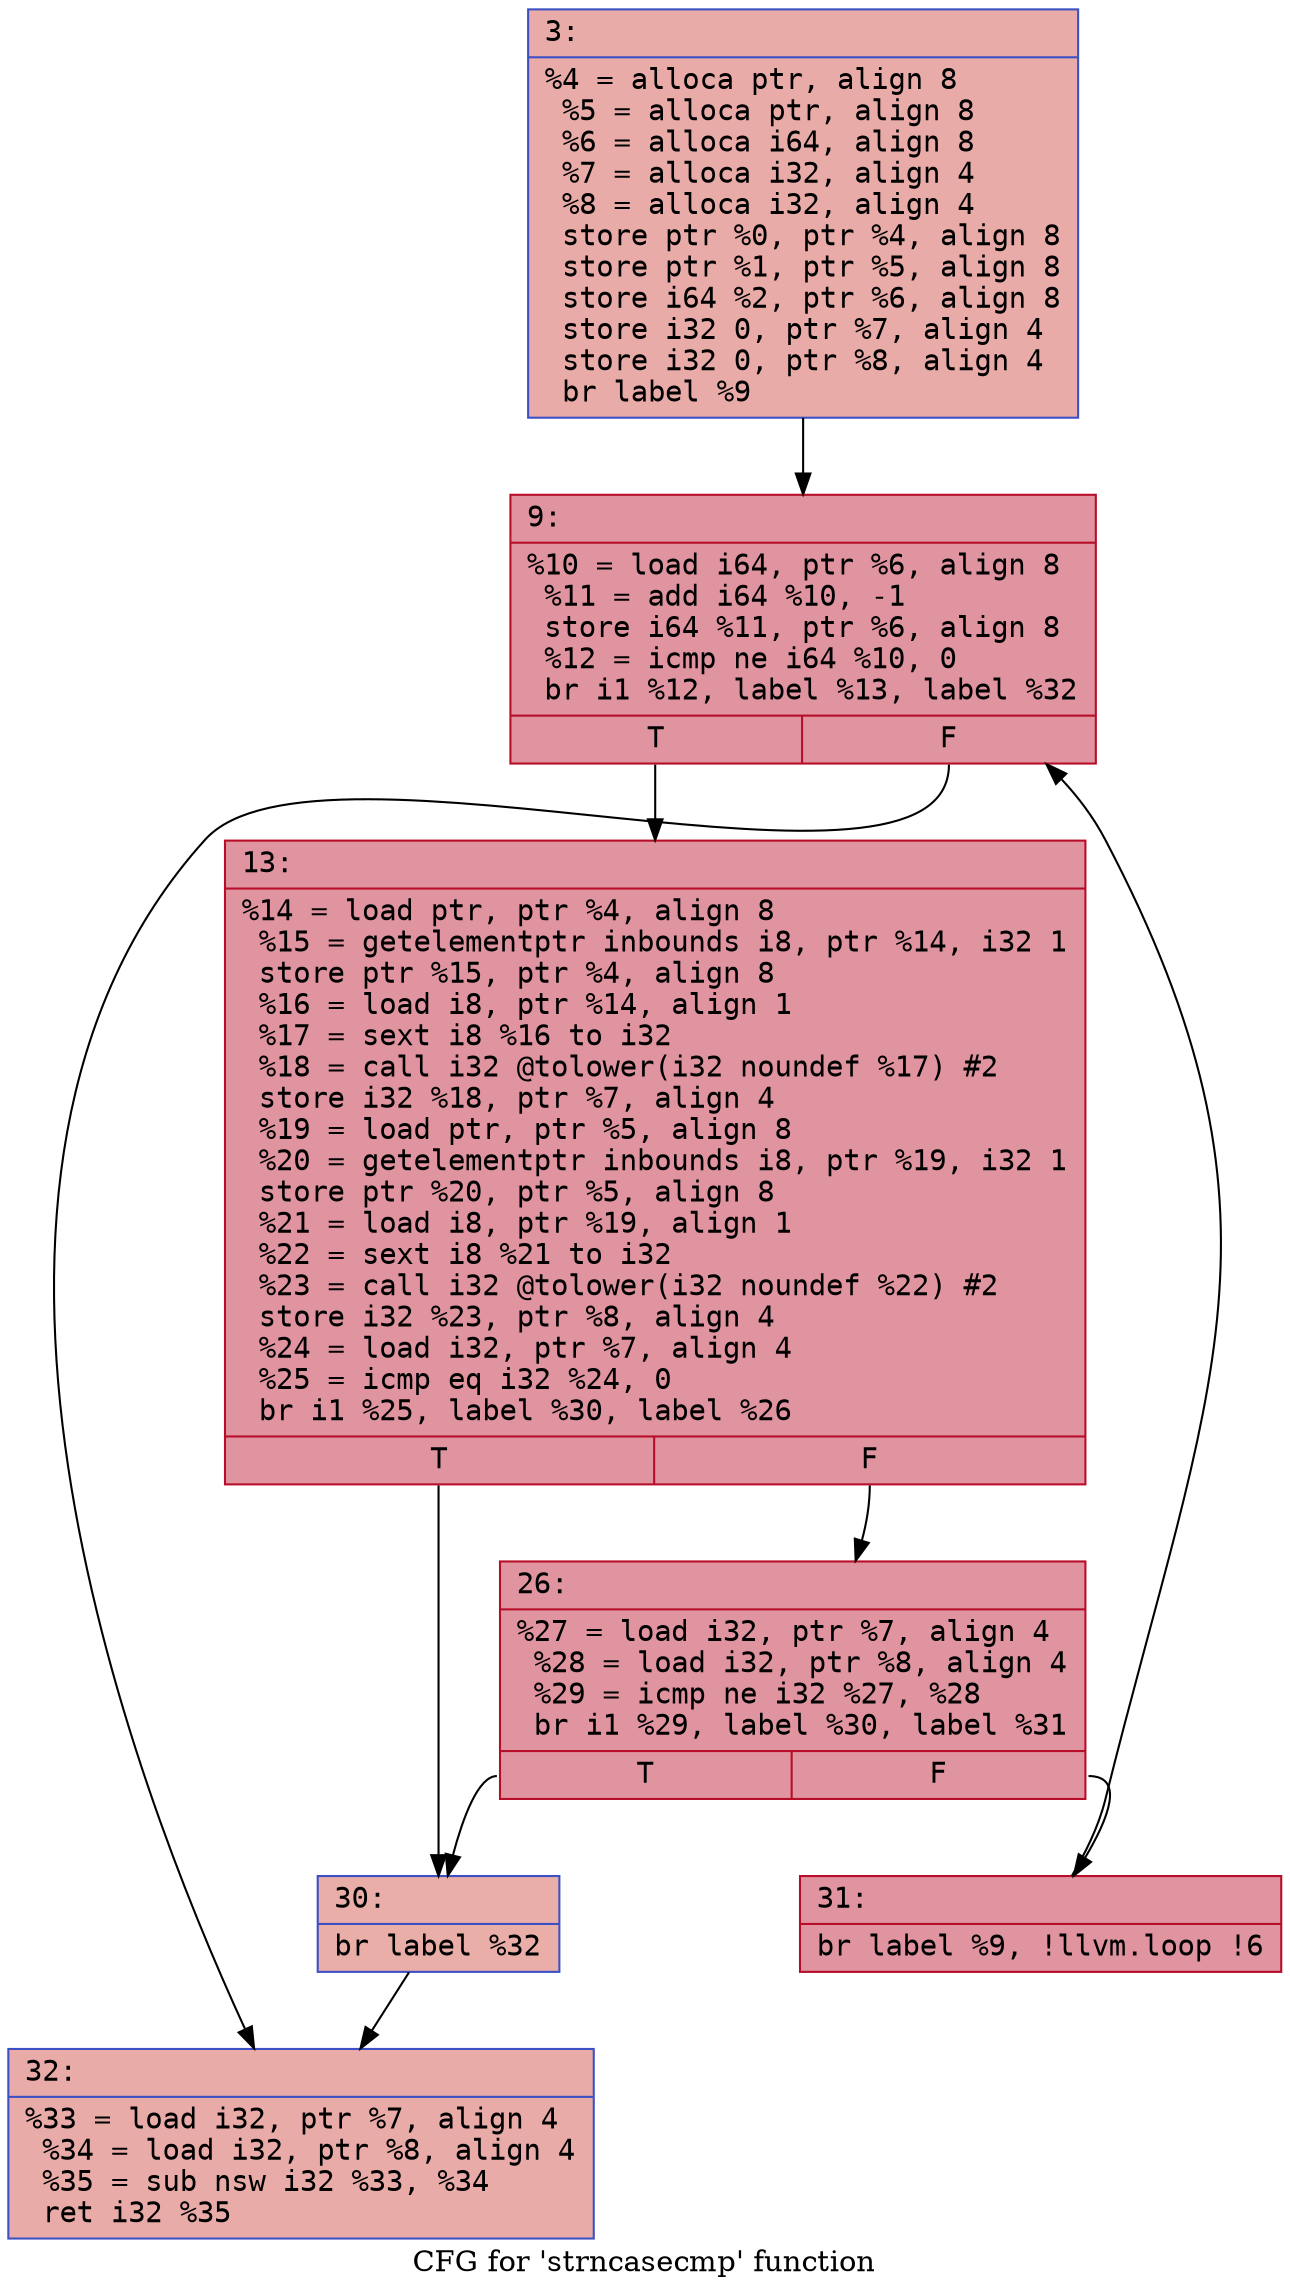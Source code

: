 digraph "CFG for 'strncasecmp' function" {
	label="CFG for 'strncasecmp' function";

	Node0x600001f81ea0 [shape=record,color="#3d50c3ff", style=filled, fillcolor="#cc403a70" fontname="Courier",label="{3:\l|  %4 = alloca ptr, align 8\l  %5 = alloca ptr, align 8\l  %6 = alloca i64, align 8\l  %7 = alloca i32, align 4\l  %8 = alloca i32, align 4\l  store ptr %0, ptr %4, align 8\l  store ptr %1, ptr %5, align 8\l  store i64 %2, ptr %6, align 8\l  store i32 0, ptr %7, align 4\l  store i32 0, ptr %8, align 4\l  br label %9\l}"];
	Node0x600001f81ea0 -> Node0x600001f81f40[tooltip="3 -> 9\nProbability 100.00%" ];
	Node0x600001f81f40 [shape=record,color="#b70d28ff", style=filled, fillcolor="#b70d2870" fontname="Courier",label="{9:\l|  %10 = load i64, ptr %6, align 8\l  %11 = add i64 %10, -1\l  store i64 %11, ptr %6, align 8\l  %12 = icmp ne i64 %10, 0\l  br i1 %12, label %13, label %32\l|{<s0>T|<s1>F}}"];
	Node0x600001f81f40:s0 -> Node0x600001f81f90[tooltip="9 -> 13\nProbability 96.88%" ];
	Node0x600001f81f40:s1 -> Node0x600001f820d0[tooltip="9 -> 32\nProbability 3.12%" ];
	Node0x600001f81f90 [shape=record,color="#b70d28ff", style=filled, fillcolor="#b70d2870" fontname="Courier",label="{13:\l|  %14 = load ptr, ptr %4, align 8\l  %15 = getelementptr inbounds i8, ptr %14, i32 1\l  store ptr %15, ptr %4, align 8\l  %16 = load i8, ptr %14, align 1\l  %17 = sext i8 %16 to i32\l  %18 = call i32 @tolower(i32 noundef %17) #2\l  store i32 %18, ptr %7, align 4\l  %19 = load ptr, ptr %5, align 8\l  %20 = getelementptr inbounds i8, ptr %19, i32 1\l  store ptr %20, ptr %5, align 8\l  %21 = load i8, ptr %19, align 1\l  %22 = sext i8 %21 to i32\l  %23 = call i32 @tolower(i32 noundef %22) #2\l  store i32 %23, ptr %8, align 4\l  %24 = load i32, ptr %7, align 4\l  %25 = icmp eq i32 %24, 0\l  br i1 %25, label %30, label %26\l|{<s0>T|<s1>F}}"];
	Node0x600001f81f90:s0 -> Node0x600001f82030[tooltip="13 -> 30\nProbability 3.12%" ];
	Node0x600001f81f90:s1 -> Node0x600001f81fe0[tooltip="13 -> 26\nProbability 96.88%" ];
	Node0x600001f81fe0 [shape=record,color="#b70d28ff", style=filled, fillcolor="#b70d2870" fontname="Courier",label="{26:\l|  %27 = load i32, ptr %7, align 4\l  %28 = load i32, ptr %8, align 4\l  %29 = icmp ne i32 %27, %28\l  br i1 %29, label %30, label %31\l|{<s0>T|<s1>F}}"];
	Node0x600001f81fe0:s0 -> Node0x600001f82030[tooltip="26 -> 30\nProbability 3.12%" ];
	Node0x600001f81fe0:s1 -> Node0x600001f82080[tooltip="26 -> 31\nProbability 96.88%" ];
	Node0x600001f82030 [shape=record,color="#3d50c3ff", style=filled, fillcolor="#d0473d70" fontname="Courier",label="{30:\l|  br label %32\l}"];
	Node0x600001f82030 -> Node0x600001f820d0[tooltip="30 -> 32\nProbability 100.00%" ];
	Node0x600001f82080 [shape=record,color="#b70d28ff", style=filled, fillcolor="#b70d2870" fontname="Courier",label="{31:\l|  br label %9, !llvm.loop !6\l}"];
	Node0x600001f82080 -> Node0x600001f81f40[tooltip="31 -> 9\nProbability 100.00%" ];
	Node0x600001f820d0 [shape=record,color="#3d50c3ff", style=filled, fillcolor="#cc403a70" fontname="Courier",label="{32:\l|  %33 = load i32, ptr %7, align 4\l  %34 = load i32, ptr %8, align 4\l  %35 = sub nsw i32 %33, %34\l  ret i32 %35\l}"];
}
